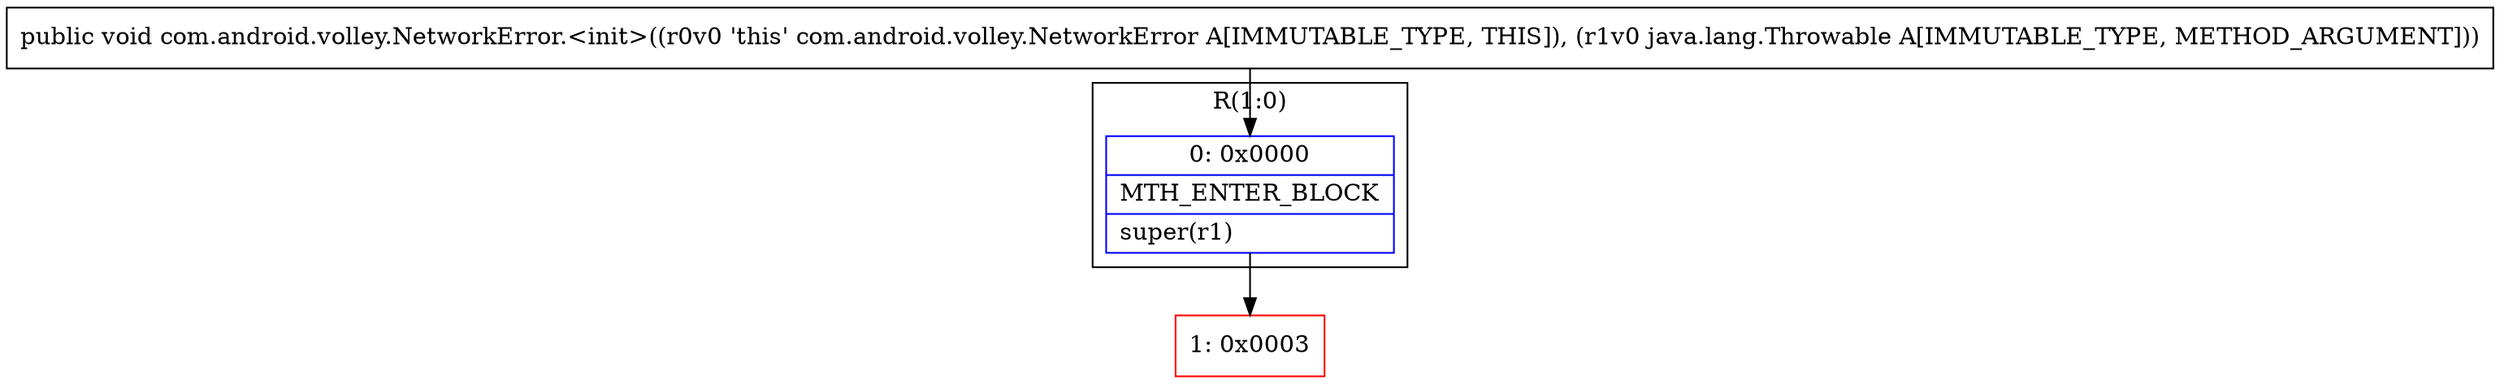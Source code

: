 digraph "CFG forcom.android.volley.NetworkError.\<init\>(Ljava\/lang\/Throwable;)V" {
subgraph cluster_Region_2125092380 {
label = "R(1:0)";
node [shape=record,color=blue];
Node_0 [shape=record,label="{0\:\ 0x0000|MTH_ENTER_BLOCK\l|super(r1)\l}"];
}
Node_1 [shape=record,color=red,label="{1\:\ 0x0003}"];
MethodNode[shape=record,label="{public void com.android.volley.NetworkError.\<init\>((r0v0 'this' com.android.volley.NetworkError A[IMMUTABLE_TYPE, THIS]), (r1v0 java.lang.Throwable A[IMMUTABLE_TYPE, METHOD_ARGUMENT])) }"];
MethodNode -> Node_0;
Node_0 -> Node_1;
}

